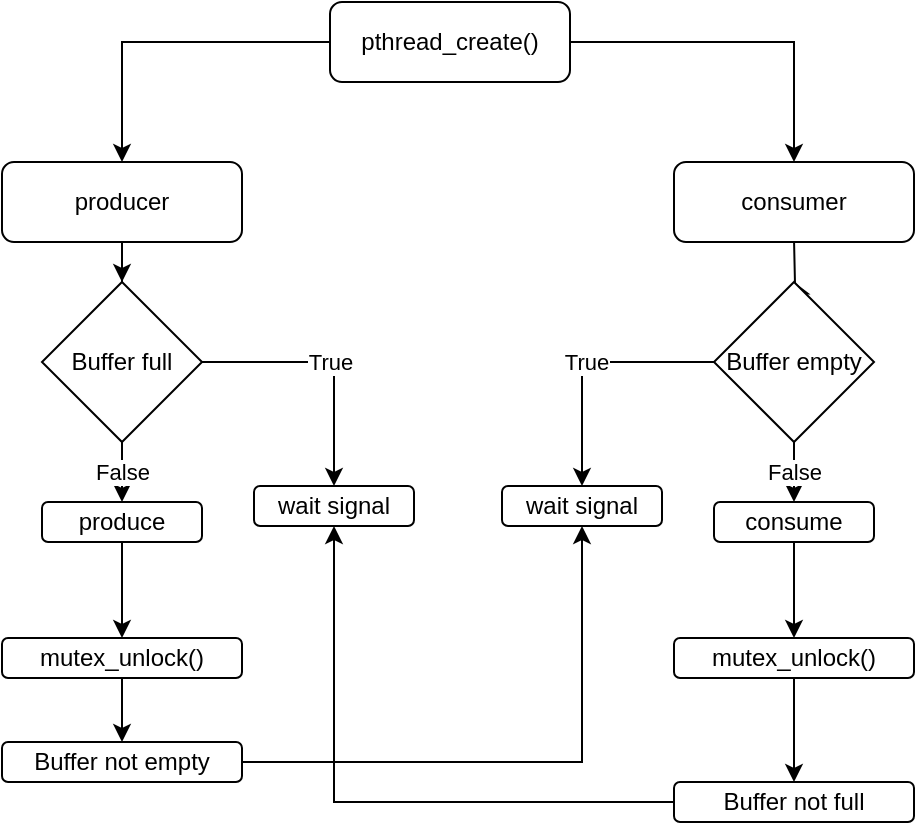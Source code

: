 <mxfile version="14.5.4" type="github">
  <diagram id="a41Fc-tbvISp0CjsT_Uq" name="Page-1">
    <mxGraphModel dx="981" dy="492" grid="1" gridSize="10" guides="1" tooltips="1" connect="1" arrows="1" fold="1" page="1" pageScale="1" pageWidth="827" pageHeight="583" math="0" shadow="0">
      <root>
        <mxCell id="0" />
        <mxCell id="1" parent="0" />
        <mxCell id="NYd99RlAGuXyQQJS8-k5-4" style="edgeStyle=orthogonalEdgeStyle;rounded=0;orthogonalLoop=1;jettySize=auto;html=1;exitX=0;exitY=0.5;exitDx=0;exitDy=0;entryX=0.5;entryY=0;entryDx=0;entryDy=0;" edge="1" parent="1" source="NYd99RlAGuXyQQJS8-k5-1" target="NYd99RlAGuXyQQJS8-k5-2">
          <mxGeometry relative="1" as="geometry">
            <mxPoint x="310" y="70" as="sourcePoint" />
          </mxGeometry>
        </mxCell>
        <mxCell id="NYd99RlAGuXyQQJS8-k5-5" style="edgeStyle=orthogonalEdgeStyle;rounded=0;orthogonalLoop=1;jettySize=auto;html=1;exitX=1;exitY=0.5;exitDx=0;exitDy=0;entryX=0.5;entryY=0;entryDx=0;entryDy=0;" edge="1" parent="1" source="NYd99RlAGuXyQQJS8-k5-1" target="NYd99RlAGuXyQQJS8-k5-3">
          <mxGeometry relative="1" as="geometry">
            <mxPoint x="520" y="70" as="sourcePoint" />
          </mxGeometry>
        </mxCell>
        <mxCell id="NYd99RlAGuXyQQJS8-k5-1" value="pthread_create()" style="rounded=1;whiteSpace=wrap;html=1;" vertex="1" parent="1">
          <mxGeometry x="354" y="50" width="120" height="40" as="geometry" />
        </mxCell>
        <mxCell id="NYd99RlAGuXyQQJS8-k5-17" value="" style="edgeStyle=orthogonalEdgeStyle;rounded=0;orthogonalLoop=1;jettySize=auto;html=1;" edge="1" parent="1" source="NYd99RlAGuXyQQJS8-k5-2" target="NYd99RlAGuXyQQJS8-k5-12">
          <mxGeometry relative="1" as="geometry" />
        </mxCell>
        <mxCell id="NYd99RlAGuXyQQJS8-k5-2" value="producer" style="rounded=1;whiteSpace=wrap;html=1;" vertex="1" parent="1">
          <mxGeometry x="190" y="130" width="120" height="40" as="geometry" />
        </mxCell>
        <mxCell id="NYd99RlAGuXyQQJS8-k5-3" value="consumer" style="rounded=1;whiteSpace=wrap;html=1;" vertex="1" parent="1">
          <mxGeometry x="526" y="130" width="120" height="40" as="geometry" />
        </mxCell>
        <mxCell id="NYd99RlAGuXyQQJS8-k5-36" style="edgeStyle=orthogonalEdgeStyle;rounded=0;orthogonalLoop=1;jettySize=auto;html=1;exitX=0.5;exitY=1;exitDx=0;exitDy=0;entryX=0.5;entryY=0;entryDx=0;entryDy=0;" edge="1" parent="1" source="NYd99RlAGuXyQQJS8-k5-7" target="NYd99RlAGuXyQQJS8-k5-35">
          <mxGeometry relative="1" as="geometry" />
        </mxCell>
        <mxCell id="NYd99RlAGuXyQQJS8-k5-7" value="mutex_unlock()" style="rounded=1;whiteSpace=wrap;html=1;" vertex="1" parent="1">
          <mxGeometry x="190" y="368" width="120" height="20" as="geometry" />
        </mxCell>
        <mxCell id="NYd99RlAGuXyQQJS8-k5-19" value="True" style="edgeStyle=orthogonalEdgeStyle;rounded=0;orthogonalLoop=1;jettySize=auto;html=1;exitX=1;exitY=0.5;exitDx=0;exitDy=0;entryX=0.5;entryY=0;entryDx=0;entryDy=0;" edge="1" parent="1" source="NYd99RlAGuXyQQJS8-k5-12" target="NYd99RlAGuXyQQJS8-k5-13">
          <mxGeometry relative="1" as="geometry" />
        </mxCell>
        <mxCell id="NYd99RlAGuXyQQJS8-k5-31" value="False" style="edgeStyle=orthogonalEdgeStyle;rounded=0;orthogonalLoop=1;jettySize=auto;html=1;exitX=0.5;exitY=1;exitDx=0;exitDy=0;entryX=0.5;entryY=0;entryDx=0;entryDy=0;" edge="1" parent="1" source="NYd99RlAGuXyQQJS8-k5-12" target="NYd99RlAGuXyQQJS8-k5-14">
          <mxGeometry relative="1" as="geometry">
            <mxPoint x="250.034" y="290.0" as="targetPoint" />
          </mxGeometry>
        </mxCell>
        <mxCell id="NYd99RlAGuXyQQJS8-k5-12" value="Buffer full" style="rhombus;whiteSpace=wrap;html=1;" vertex="1" parent="1">
          <mxGeometry x="210" y="190" width="80" height="80" as="geometry" />
        </mxCell>
        <mxCell id="NYd99RlAGuXyQQJS8-k5-13" value="wait signal" style="rounded=1;whiteSpace=wrap;html=1;" vertex="1" parent="1">
          <mxGeometry x="316" y="292" width="80" height="20" as="geometry" />
        </mxCell>
        <mxCell id="NYd99RlAGuXyQQJS8-k5-34" style="edgeStyle=orthogonalEdgeStyle;rounded=0;orthogonalLoop=1;jettySize=auto;html=1;exitX=0.5;exitY=1;exitDx=0;exitDy=0;entryX=0.5;entryY=0;entryDx=0;entryDy=0;" edge="1" parent="1" source="NYd99RlAGuXyQQJS8-k5-14" target="NYd99RlAGuXyQQJS8-k5-7">
          <mxGeometry relative="1" as="geometry" />
        </mxCell>
        <mxCell id="NYd99RlAGuXyQQJS8-k5-14" value="produce" style="rounded=1;whiteSpace=wrap;html=1;" vertex="1" parent="1">
          <mxGeometry x="210" y="300" width="80" height="20" as="geometry" />
        </mxCell>
        <mxCell id="NYd99RlAGuXyQQJS8-k5-20" value="" style="edgeStyle=orthogonalEdgeStyle;rounded=0;orthogonalLoop=1;jettySize=auto;html=1;" edge="1" parent="1" target="NYd99RlAGuXyQQJS8-k5-24">
          <mxGeometry relative="1" as="geometry">
            <mxPoint x="586.034" y="170" as="sourcePoint" />
          </mxGeometry>
        </mxCell>
        <mxCell id="NYd99RlAGuXyQQJS8-k5-39" style="edgeStyle=orthogonalEdgeStyle;rounded=0;orthogonalLoop=1;jettySize=auto;html=1;exitX=0.5;exitY=1;exitDx=0;exitDy=0;entryX=0.5;entryY=0;entryDx=0;entryDy=0;" edge="1" parent="1" source="NYd99RlAGuXyQQJS8-k5-21" target="NYd99RlAGuXyQQJS8-k5-38">
          <mxGeometry relative="1" as="geometry" />
        </mxCell>
        <mxCell id="NYd99RlAGuXyQQJS8-k5-21" value="mutex_unlock()" style="rounded=1;whiteSpace=wrap;html=1;" vertex="1" parent="1">
          <mxGeometry x="526" y="368" width="120" height="20" as="geometry" />
        </mxCell>
        <mxCell id="NYd99RlAGuXyQQJS8-k5-22" value="" style="edgeStyle=orthogonalEdgeStyle;rounded=0;orthogonalLoop=1;jettySize=auto;html=1;exitX=0.5;exitY=1;exitDx=0;exitDy=0;" edge="1" parent="1" source="NYd99RlAGuXyQQJS8-k5-26" target="NYd99RlAGuXyQQJS8-k5-21">
          <mxGeometry relative="1" as="geometry">
            <mxPoint x="586" y="328" as="sourcePoint" />
          </mxGeometry>
        </mxCell>
        <mxCell id="NYd99RlAGuXyQQJS8-k5-28" value="True" style="edgeStyle=orthogonalEdgeStyle;rounded=0;orthogonalLoop=1;jettySize=auto;html=1;exitX=0;exitY=0.5;exitDx=0;exitDy=0;entryX=0.5;entryY=0;entryDx=0;entryDy=0;" edge="1" parent="1" source="NYd99RlAGuXyQQJS8-k5-24" target="NYd99RlAGuXyQQJS8-k5-27">
          <mxGeometry relative="1" as="geometry" />
        </mxCell>
        <mxCell id="NYd99RlAGuXyQQJS8-k5-30" value="False" style="edgeStyle=orthogonalEdgeStyle;rounded=0;orthogonalLoop=1;jettySize=auto;html=1;entryX=0.5;entryY=0;entryDx=0;entryDy=0;" edge="1" parent="1" source="NYd99RlAGuXyQQJS8-k5-24" target="NYd99RlAGuXyQQJS8-k5-26">
          <mxGeometry relative="1" as="geometry" />
        </mxCell>
        <mxCell id="NYd99RlAGuXyQQJS8-k5-24" value="Buffer empty" style="rhombus;whiteSpace=wrap;html=1;" vertex="1" parent="1">
          <mxGeometry x="546" y="190" width="80" height="80" as="geometry" />
        </mxCell>
        <mxCell id="NYd99RlAGuXyQQJS8-k5-26" value="consume" style="rounded=1;whiteSpace=wrap;html=1;" vertex="1" parent="1">
          <mxGeometry x="546" y="300" width="80" height="20" as="geometry" />
        </mxCell>
        <mxCell id="NYd99RlAGuXyQQJS8-k5-27" value="wait signal" style="rounded=1;whiteSpace=wrap;html=1;" vertex="1" parent="1">
          <mxGeometry x="440" y="292" width="80" height="20" as="geometry" />
        </mxCell>
        <mxCell id="NYd99RlAGuXyQQJS8-k5-37" style="edgeStyle=orthogonalEdgeStyle;rounded=0;orthogonalLoop=1;jettySize=auto;html=1;exitX=1;exitY=0.5;exitDx=0;exitDy=0;entryX=0.5;entryY=1;entryDx=0;entryDy=0;" edge="1" parent="1" source="NYd99RlAGuXyQQJS8-k5-35" target="NYd99RlAGuXyQQJS8-k5-27">
          <mxGeometry relative="1" as="geometry" />
        </mxCell>
        <mxCell id="NYd99RlAGuXyQQJS8-k5-35" value="Buffer not empty" style="rounded=1;whiteSpace=wrap;html=1;" vertex="1" parent="1">
          <mxGeometry x="190" y="420" width="120" height="20" as="geometry" />
        </mxCell>
        <mxCell id="NYd99RlAGuXyQQJS8-k5-40" style="edgeStyle=orthogonalEdgeStyle;rounded=0;orthogonalLoop=1;jettySize=auto;html=1;exitX=0;exitY=0.5;exitDx=0;exitDy=0;entryX=0.5;entryY=1;entryDx=0;entryDy=0;" edge="1" parent="1" source="NYd99RlAGuXyQQJS8-k5-38" target="NYd99RlAGuXyQQJS8-k5-13">
          <mxGeometry relative="1" as="geometry" />
        </mxCell>
        <mxCell id="NYd99RlAGuXyQQJS8-k5-38" value="Buffer not full" style="rounded=1;whiteSpace=wrap;html=1;" vertex="1" parent="1">
          <mxGeometry x="526" y="440" width="120" height="20" as="geometry" />
        </mxCell>
      </root>
    </mxGraphModel>
  </diagram>
</mxfile>
